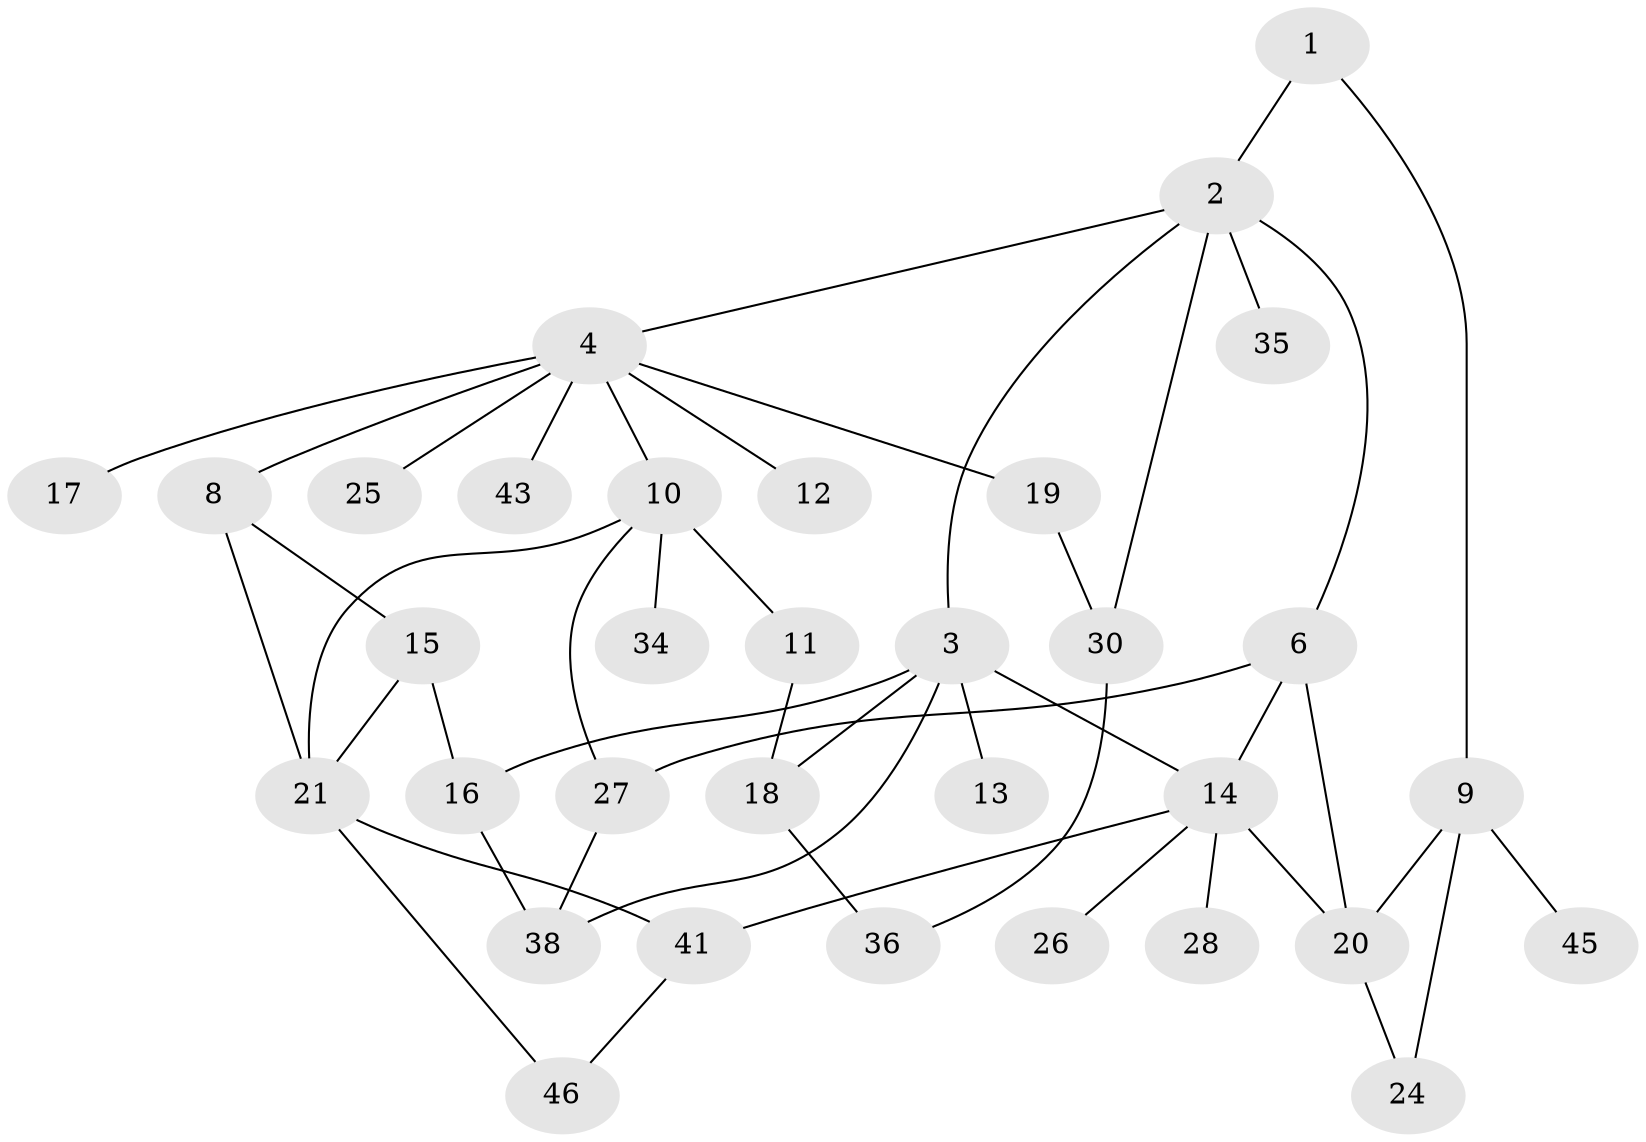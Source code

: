 // original degree distribution, {2: 0.3018867924528302, 6: 0.03773584905660377, 5: 0.09433962264150944, 4: 0.1320754716981132, 3: 0.1320754716981132, 1: 0.3018867924528302}
// Generated by graph-tools (version 1.1) at 2025/41/03/06/25 10:41:29]
// undirected, 33 vertices, 47 edges
graph export_dot {
graph [start="1"]
  node [color=gray90,style=filled];
  1;
  2 [super="+33"];
  3 [super="+7"];
  4 [super="+5"];
  6 [super="+23"];
  8 [super="+40"];
  9 [super="+53"];
  10 [super="+39"];
  11;
  12 [super="+51"];
  13;
  14 [super="+44"];
  15;
  16 [super="+47"];
  17;
  18 [super="+37"];
  19 [super="+50"];
  20 [super="+29"];
  21 [super="+22"];
  24;
  25 [super="+31"];
  26;
  27 [super="+48"];
  28 [super="+49"];
  30 [super="+32"];
  34;
  35;
  36 [super="+42"];
  38;
  41 [super="+52"];
  43;
  45;
  46;
  1 -- 2;
  1 -- 9;
  2 -- 3;
  2 -- 4;
  2 -- 6;
  2 -- 30;
  2 -- 35;
  3 -- 13;
  3 -- 14;
  3 -- 38;
  3 -- 16;
  3 -- 18;
  4 -- 8;
  4 -- 10;
  4 -- 19;
  4 -- 17;
  4 -- 25;
  4 -- 43;
  4 -- 12;
  6 -- 20;
  6 -- 14;
  6 -- 27;
  8 -- 15;
  8 -- 21;
  9 -- 45;
  9 -- 24;
  9 -- 20;
  10 -- 11;
  10 -- 21;
  10 -- 34;
  10 -- 27;
  11 -- 18;
  14 -- 26;
  14 -- 28;
  14 -- 41;
  14 -- 20;
  15 -- 16;
  15 -- 21;
  16 -- 38;
  18 -- 36;
  19 -- 30;
  20 -- 24;
  21 -- 46;
  21 -- 41;
  27 -- 38;
  30 -- 36;
  41 -- 46;
}
